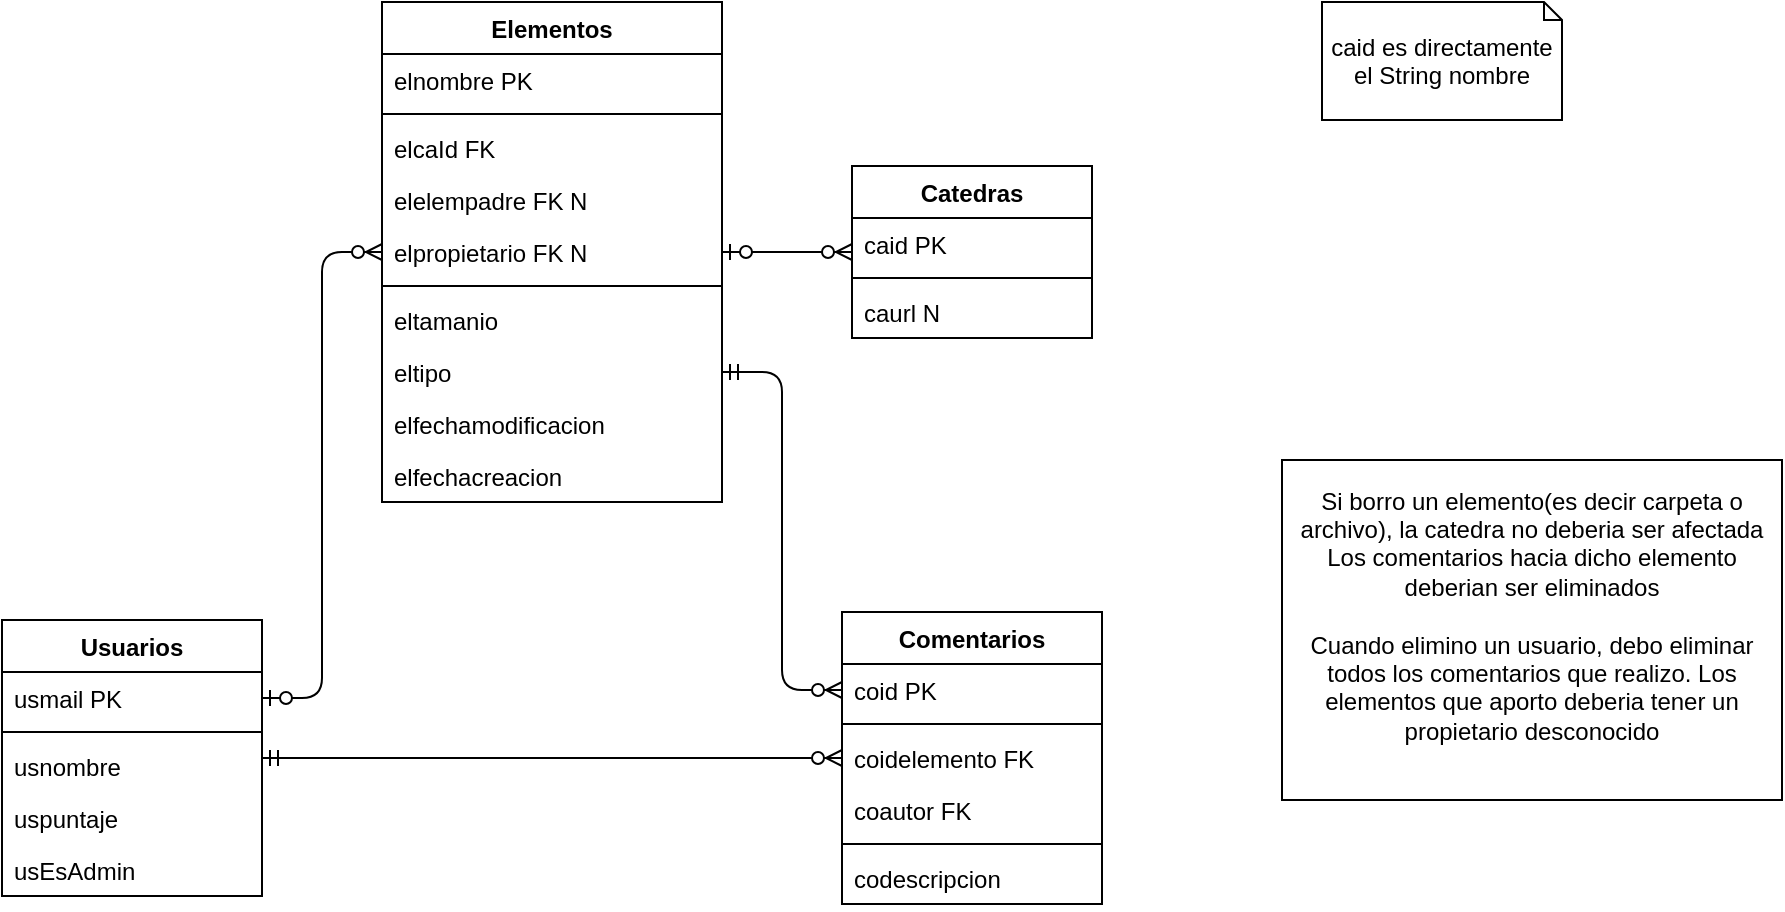 <mxfile>
    <diagram id="WRAcnl6ls6ZVSaFlKYov" name="Page-1">
        <mxGraphModel dx="769" dy="468" grid="1" gridSize="10" guides="1" tooltips="1" connect="1" arrows="1" fold="1" page="1" pageScale="1" pageWidth="850" pageHeight="1100" math="0" shadow="0">
            <root>
                <mxCell id="0"/>
                <mxCell id="1" parent="0"/>
                <mxCell id="O4n7zFGMN8FsLAFbmOrS-136" value="Elementos" style="swimlane;fontStyle=1;align=center;verticalAlign=top;childLayout=stackLayout;horizontal=1;startSize=26;horizontalStack=0;resizeParent=1;resizeParentMax=0;resizeLast=0;collapsible=1;marginBottom=0;" parent="1" vertex="1">
                    <mxGeometry x="230" y="81" width="170" height="250" as="geometry">
                        <mxRectangle x="270" y="81" width="90" height="26" as="alternateBounds"/>
                    </mxGeometry>
                </mxCell>
                <mxCell id="O4n7zFGMN8FsLAFbmOrS-137" value="elnombre PK" style="text;strokeColor=none;fillColor=none;align=left;verticalAlign=top;spacingLeft=4;spacingRight=4;overflow=hidden;rotatable=0;points=[[0,0.5],[1,0.5]];portConstraint=eastwest;" parent="O4n7zFGMN8FsLAFbmOrS-136" vertex="1">
                    <mxGeometry y="26" width="170" height="26" as="geometry"/>
                </mxCell>
                <mxCell id="O4n7zFGMN8FsLAFbmOrS-138" value="" style="line;strokeWidth=1;fillColor=none;align=left;verticalAlign=middle;spacingTop=-1;spacingLeft=3;spacingRight=3;rotatable=0;labelPosition=right;points=[];portConstraint=eastwest;" parent="O4n7zFGMN8FsLAFbmOrS-136" vertex="1">
                    <mxGeometry y="52" width="170" height="8" as="geometry"/>
                </mxCell>
                <mxCell id="O4n7zFGMN8FsLAFbmOrS-143" value="elcaId FK" style="text;strokeColor=none;fillColor=none;align=left;verticalAlign=top;spacingLeft=4;spacingRight=4;overflow=hidden;rotatable=0;points=[[0,0.5],[1,0.5]];portConstraint=eastwest;" parent="O4n7zFGMN8FsLAFbmOrS-136" vertex="1">
                    <mxGeometry y="60" width="170" height="26" as="geometry"/>
                </mxCell>
                <mxCell id="155" value="elelempadre FK N" style="text;strokeColor=none;fillColor=none;align=left;verticalAlign=top;spacingLeft=4;spacingRight=4;overflow=hidden;rotatable=0;points=[[0,0.5],[1,0.5]];portConstraint=eastwest;" parent="O4n7zFGMN8FsLAFbmOrS-136" vertex="1">
                    <mxGeometry y="86" width="170" height="26" as="geometry"/>
                </mxCell>
                <mxCell id="159" value="elpropietario FK N" style="text;strokeColor=none;fillColor=none;align=left;verticalAlign=top;spacingLeft=4;spacingRight=4;overflow=hidden;rotatable=0;points=[[0,0.5],[1,0.5]];portConstraint=eastwest;" parent="O4n7zFGMN8FsLAFbmOrS-136" vertex="1">
                    <mxGeometry y="112" width="170" height="26" as="geometry"/>
                </mxCell>
                <mxCell id="151" value="" style="line;strokeWidth=1;fillColor=none;align=left;verticalAlign=middle;spacingTop=-1;spacingLeft=3;spacingRight=3;rotatable=0;labelPosition=right;points=[];portConstraint=eastwest;" parent="O4n7zFGMN8FsLAFbmOrS-136" vertex="1">
                    <mxGeometry y="138" width="170" height="8" as="geometry"/>
                </mxCell>
                <mxCell id="O4n7zFGMN8FsLAFbmOrS-141" value="eltamanio" style="text;strokeColor=none;fillColor=none;align=left;verticalAlign=top;spacingLeft=4;spacingRight=4;overflow=hidden;rotatable=0;points=[[0,0.5],[1,0.5]];portConstraint=eastwest;" parent="O4n7zFGMN8FsLAFbmOrS-136" vertex="1">
                    <mxGeometry y="146" width="170" height="26" as="geometry"/>
                </mxCell>
                <mxCell id="O4n7zFGMN8FsLAFbmOrS-140" value="eltipo" style="text;strokeColor=none;fillColor=none;align=left;verticalAlign=top;spacingLeft=4;spacingRight=4;overflow=hidden;rotatable=0;points=[[0,0.5],[1,0.5]];portConstraint=eastwest;" parent="O4n7zFGMN8FsLAFbmOrS-136" vertex="1">
                    <mxGeometry y="172" width="170" height="26" as="geometry"/>
                </mxCell>
                <mxCell id="O4n7zFGMN8FsLAFbmOrS-142" value="elfechamodificacion" style="text;strokeColor=none;fillColor=none;align=left;verticalAlign=top;spacingLeft=4;spacingRight=4;overflow=hidden;rotatable=0;points=[[0,0.5],[1,0.5]];portConstraint=eastwest;" parent="O4n7zFGMN8FsLAFbmOrS-136" vertex="1">
                    <mxGeometry y="198" width="170" height="26" as="geometry"/>
                </mxCell>
                <mxCell id="O4n7zFGMN8FsLAFbmOrS-139" value="elfechacreacion" style="text;strokeColor=none;fillColor=none;align=left;verticalAlign=top;spacingLeft=4;spacingRight=4;overflow=hidden;rotatable=0;points=[[0,0.5],[1,0.5]];portConstraint=eastwest;" parent="O4n7zFGMN8FsLAFbmOrS-136" vertex="1">
                    <mxGeometry y="224" width="170" height="26" as="geometry"/>
                </mxCell>
                <mxCell id="O4n7zFGMN8FsLAFbmOrS-145" value="Usuarios" style="swimlane;fontStyle=1;align=center;verticalAlign=top;childLayout=stackLayout;horizontal=1;startSize=26;horizontalStack=0;resizeParent=1;resizeParentMax=0;resizeLast=0;collapsible=1;marginBottom=0;" parent="1" vertex="1">
                    <mxGeometry x="40" y="390" width="130" height="138" as="geometry"/>
                </mxCell>
                <mxCell id="O4n7zFGMN8FsLAFbmOrS-146" value="usmail PK" style="text;strokeColor=none;fillColor=none;align=left;verticalAlign=top;spacingLeft=4;spacingRight=4;overflow=hidden;rotatable=0;points=[[0,0.5],[1,0.5]];portConstraint=eastwest;" parent="O4n7zFGMN8FsLAFbmOrS-145" vertex="1">
                    <mxGeometry y="26" width="130" height="26" as="geometry"/>
                </mxCell>
                <mxCell id="O4n7zFGMN8FsLAFbmOrS-147" value="" style="line;strokeWidth=1;fillColor=none;align=left;verticalAlign=middle;spacingTop=-1;spacingLeft=3;spacingRight=3;rotatable=0;labelPosition=right;points=[];portConstraint=eastwest;" parent="O4n7zFGMN8FsLAFbmOrS-145" vertex="1">
                    <mxGeometry y="52" width="130" height="8" as="geometry"/>
                </mxCell>
                <mxCell id="O4n7zFGMN8FsLAFbmOrS-148" value="usnombre " style="text;strokeColor=none;fillColor=none;align=left;verticalAlign=top;spacingLeft=4;spacingRight=4;overflow=hidden;rotatable=0;points=[[0,0.5],[1,0.5]];portConstraint=eastwest;" parent="O4n7zFGMN8FsLAFbmOrS-145" vertex="1">
                    <mxGeometry y="60" width="130" height="26" as="geometry"/>
                </mxCell>
                <mxCell id="O4n7zFGMN8FsLAFbmOrS-150" value="uspuntaje" style="text;strokeColor=none;fillColor=none;align=left;verticalAlign=top;spacingLeft=4;spacingRight=4;overflow=hidden;rotatable=0;points=[[0,0.5],[1,0.5]];portConstraint=eastwest;" parent="O4n7zFGMN8FsLAFbmOrS-145" vertex="1">
                    <mxGeometry y="86" width="130" height="26" as="geometry"/>
                </mxCell>
                <mxCell id="O4n7zFGMN8FsLAFbmOrS-149" value="usEsAdmin" style="text;strokeColor=none;fillColor=none;align=left;verticalAlign=top;spacingLeft=4;spacingRight=4;overflow=hidden;rotatable=0;points=[[0,0.5],[1,0.5]];portConstraint=eastwest;" parent="O4n7zFGMN8FsLAFbmOrS-145" vertex="1">
                    <mxGeometry y="112" width="130" height="26" as="geometry"/>
                </mxCell>
                <mxCell id="O4n7zFGMN8FsLAFbmOrS-151" value="Comentarios" style="swimlane;fontStyle=1;align=center;verticalAlign=top;childLayout=stackLayout;horizontal=1;startSize=26;horizontalStack=0;resizeParent=1;resizeParentMax=0;resizeLast=0;collapsible=1;marginBottom=0;" parent="1" vertex="1">
                    <mxGeometry x="460" y="386" width="130" height="146" as="geometry"/>
                </mxCell>
                <mxCell id="O4n7zFGMN8FsLAFbmOrS-152" value="coid PK" style="text;strokeColor=none;fillColor=none;align=left;verticalAlign=top;spacingLeft=4;spacingRight=4;overflow=hidden;rotatable=0;points=[[0,0.5],[1,0.5]];portConstraint=eastwest;" parent="O4n7zFGMN8FsLAFbmOrS-151" vertex="1">
                    <mxGeometry y="26" width="130" height="26" as="geometry"/>
                </mxCell>
                <mxCell id="O4n7zFGMN8FsLAFbmOrS-153" value="" style="line;strokeWidth=1;fillColor=none;align=left;verticalAlign=middle;spacingTop=-1;spacingLeft=3;spacingRight=3;rotatable=0;labelPosition=right;points=[];portConstraint=eastwest;" parent="O4n7zFGMN8FsLAFbmOrS-151" vertex="1">
                    <mxGeometry y="52" width="130" height="8" as="geometry"/>
                </mxCell>
                <mxCell id="156" value="coidelemento FK" style="text;strokeColor=none;fillColor=none;align=left;verticalAlign=top;spacingLeft=4;spacingRight=4;overflow=hidden;rotatable=0;points=[[0,0.5],[1,0.5]];portConstraint=eastwest;" parent="O4n7zFGMN8FsLAFbmOrS-151" vertex="1">
                    <mxGeometry y="60" width="130" height="26" as="geometry"/>
                </mxCell>
                <mxCell id="O4n7zFGMN8FsLAFbmOrS-155" value="coautor FK" style="text;strokeColor=none;fillColor=none;align=left;verticalAlign=top;spacingLeft=4;spacingRight=4;overflow=hidden;rotatable=0;points=[[0,0.5],[1,0.5]];portConstraint=eastwest;" parent="O4n7zFGMN8FsLAFbmOrS-151" vertex="1">
                    <mxGeometry y="86" width="130" height="26" as="geometry"/>
                </mxCell>
                <mxCell id="157" value="" style="line;strokeWidth=1;fillColor=none;align=left;verticalAlign=middle;spacingTop=-1;spacingLeft=3;spacingRight=3;rotatable=0;labelPosition=right;points=[];portConstraint=eastwest;" parent="O4n7zFGMN8FsLAFbmOrS-151" vertex="1">
                    <mxGeometry y="112" width="130" height="8" as="geometry"/>
                </mxCell>
                <mxCell id="O4n7zFGMN8FsLAFbmOrS-154" value="codescripcion" style="text;strokeColor=none;fillColor=none;align=left;verticalAlign=top;spacingLeft=4;spacingRight=4;overflow=hidden;rotatable=0;points=[[0,0.5],[1,0.5]];portConstraint=eastwest;" parent="O4n7zFGMN8FsLAFbmOrS-151" vertex="1">
                    <mxGeometry y="120" width="130" height="26" as="geometry"/>
                </mxCell>
                <mxCell id="O4n7zFGMN8FsLAFbmOrS-157" value="Catedras" style="swimlane;fontStyle=1;align=center;verticalAlign=top;childLayout=stackLayout;horizontal=1;startSize=26;horizontalStack=0;resizeParent=1;resizeParentMax=0;resizeLast=0;collapsible=1;marginBottom=0;" parent="1" vertex="1">
                    <mxGeometry x="465" y="163" width="120" height="86" as="geometry"/>
                </mxCell>
                <mxCell id="O4n7zFGMN8FsLAFbmOrS-158" value="caid PK" style="text;strokeColor=none;fillColor=none;align=left;verticalAlign=top;spacingLeft=4;spacingRight=4;overflow=hidden;rotatable=0;points=[[0,0.5],[1,0.5]];portConstraint=eastwest;" parent="O4n7zFGMN8FsLAFbmOrS-157" vertex="1">
                    <mxGeometry y="26" width="120" height="26" as="geometry"/>
                </mxCell>
                <mxCell id="O4n7zFGMN8FsLAFbmOrS-159" value="" style="line;strokeWidth=1;fillColor=none;align=left;verticalAlign=middle;spacingTop=-1;spacingLeft=3;spacingRight=3;rotatable=0;labelPosition=right;points=[];portConstraint=eastwest;" parent="O4n7zFGMN8FsLAFbmOrS-157" vertex="1">
                    <mxGeometry y="52" width="120" height="8" as="geometry"/>
                </mxCell>
                <mxCell id="177" value="caurl N" style="text;strokeColor=none;fillColor=none;align=left;verticalAlign=top;spacingLeft=4;spacingRight=4;overflow=hidden;rotatable=0;points=[[0,0.5],[1,0.5]];portConstraint=eastwest;" parent="O4n7zFGMN8FsLAFbmOrS-157" vertex="1">
                    <mxGeometry y="60" width="120" height="26" as="geometry"/>
                </mxCell>
                <mxCell id="O4n7zFGMN8FsLAFbmOrS-168" value="caid es directamente el String nombre" style="shape=note2;boundedLbl=1;whiteSpace=wrap;html=1;size=9;verticalAlign=top;align=center;" parent="1" vertex="1">
                    <mxGeometry x="700" y="81" width="120" height="59" as="geometry"/>
                </mxCell>
                <mxCell id="O4n7zFGMN8FsLAFbmOrS-169" value="Si borro un elemento(es decir carpeta o archivo), la catedra no deberia ser afectada&lt;br&gt;Los comentarios hacia dicho elemento deberian ser eliminados&lt;br&gt;&lt;br&gt;Cuando elimino un usuario, debo eliminar todos los comentarios que realizo. Los elementos que aporto deberia tener un propietario desconocido&lt;br&gt;&lt;br&gt;" style="shape=note;whiteSpace=wrap;html=1;backgroundOutline=1;darkOpacity=0.05;size=0;" parent="1" vertex="1">
                    <mxGeometry x="680" y="310" width="250" height="170" as="geometry"/>
                </mxCell>
                <mxCell id="168" value="" style="edgeStyle=entityRelationEdgeStyle;fontSize=12;html=1;endArrow=ERzeroToMany;startArrow=ERmandOne;" parent="1" source="O4n7zFGMN8FsLAFbmOrS-145" target="O4n7zFGMN8FsLAFbmOrS-151" edge="1">
                    <mxGeometry width="100" height="100" relative="1" as="geometry">
                        <mxPoint x="190" y="703" as="sourcePoint"/>
                        <mxPoint x="300" y="450" as="targetPoint"/>
                    </mxGeometry>
                </mxCell>
                <mxCell id="173" value="" style="edgeStyle=entityRelationEdgeStyle;fontSize=12;html=1;endArrow=ERzeroToMany;startArrow=ERmandOne;exitX=1;exitY=0.5;exitDx=0;exitDy=0;" parent="1" source="O4n7zFGMN8FsLAFbmOrS-140" target="O4n7zFGMN8FsLAFbmOrS-152" edge="1">
                    <mxGeometry width="100" height="100" relative="1" as="geometry">
                        <mxPoint x="170.91" y="414.628" as="sourcePoint"/>
                        <mxPoint x="530" y="350" as="targetPoint"/>
                    </mxGeometry>
                </mxCell>
                <mxCell id="175" value="" style="edgeStyle=entityRelationEdgeStyle;fontSize=12;html=1;endArrow=ERzeroToMany;startArrow=ERzeroToOne;" parent="1" source="O4n7zFGMN8FsLAFbmOrS-146" target="O4n7zFGMN8FsLAFbmOrS-136" edge="1">
                    <mxGeometry width="100" height="100" relative="1" as="geometry">
                        <mxPoint x="80" y="350" as="sourcePoint"/>
                        <mxPoint x="180" y="250" as="targetPoint"/>
                    </mxGeometry>
                </mxCell>
                <mxCell id="176" value="" style="edgeStyle=entityRelationEdgeStyle;fontSize=12;html=1;endArrow=ERzeroToMany;startArrow=ERzeroToOne;" parent="1" source="O4n7zFGMN8FsLAFbmOrS-136" target="O4n7zFGMN8FsLAFbmOrS-157" edge="1">
                    <mxGeometry width="100" height="100" relative="1" as="geometry">
                        <mxPoint x="450" y="303" as="sourcePoint"/>
                        <mxPoint x="560" y="80" as="targetPoint"/>
                    </mxGeometry>
                </mxCell>
            </root>
        </mxGraphModel>
    </diagram>
</mxfile>